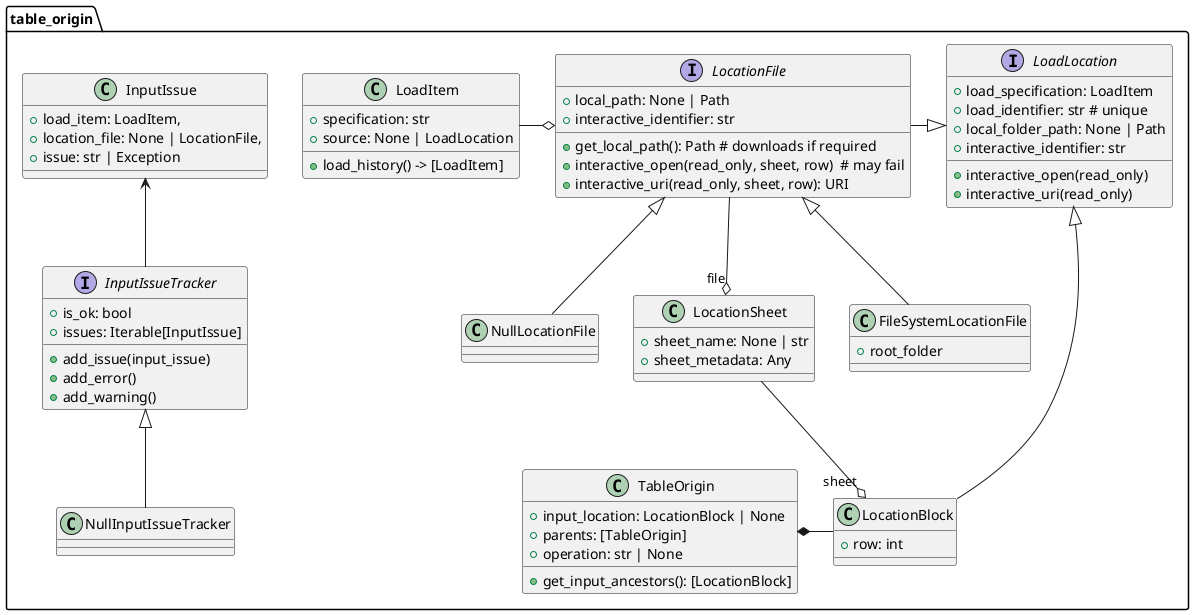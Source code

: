 def resolve(specificaton: str, orchestrator: Orchestrator, included_from: Optional[Location])
# spec may not be unique: it can be relative to included_from
if identifier is folder:
for file in folder.glob(pattern):
orchestrator.add_source(file, identifier->location)
else:
file_metadata, generator = handlers[identifier->protocol].read(identifier)

@startuml Table Origin

namespace table_origin {
    class LoadItem  {
        + specification: str
        + source: None | LoadLocation
        + load_history() -> [LoadItem]
    }

    ' LoadItem o-- LoadLocation
    LoadLocation <|-- LocationBlock

    interface LoadLocation {
        + load_specification: LoadItem
        + load_identifier: str # unique
        + local_folder_path: None | Path
        + interactive_identifier: str
        + interactive_open(read_only)
        + interactive_uri(read_only)
    }

    interface LocationFile {
        + local_path: None | Path
        + get_local_path(): Path # downloads if required
        + interactive_open(read_only, sheet, row)  # may fail
        + interactive_uri(read_only, sheet, row): URI
        + interactive_identifier: str
    }

    class FileSystemLocationFile {
        + root_folder
    }
    LocationFile <|-- FileSystemLocationFile
    LocationFile <|-- NullLocationFile
    LocationFile -|> LoadLocation

    LoadItem  -o LocationFile

    class LocationSheet {
        + sheet_name: None | str
        + sheet_metadata: Any
    }

    LocationFile --o "file" LocationSheet

    class LocationBlock {
        + row: int
    }

    LocationSheet --o "sheet" LocationBlock

    class TableOrigin {
        + input_location: LocationBlock | None
        + parents: [TableOrigin]
        + operation: str | None
        + get_input_ancestors(): [LocationBlock]
    }

    TableOrigin *- LocationBlock

    class InputIssue {
        + load_item: LoadItem,
        + location_file: None | LocationFile,
        + issue: str | Exception
    }

    interface InputIssueTracker {
        + add_issue(input_issue)
        + add_error()
        + add_warning()
        + is_ok: bool
        + issues: Iterable[InputIssue]
    }

    InputIssue <-- InputIssueTracker

    InputIssueTracker <|-- NullInputIssueTracker

}
@enduml